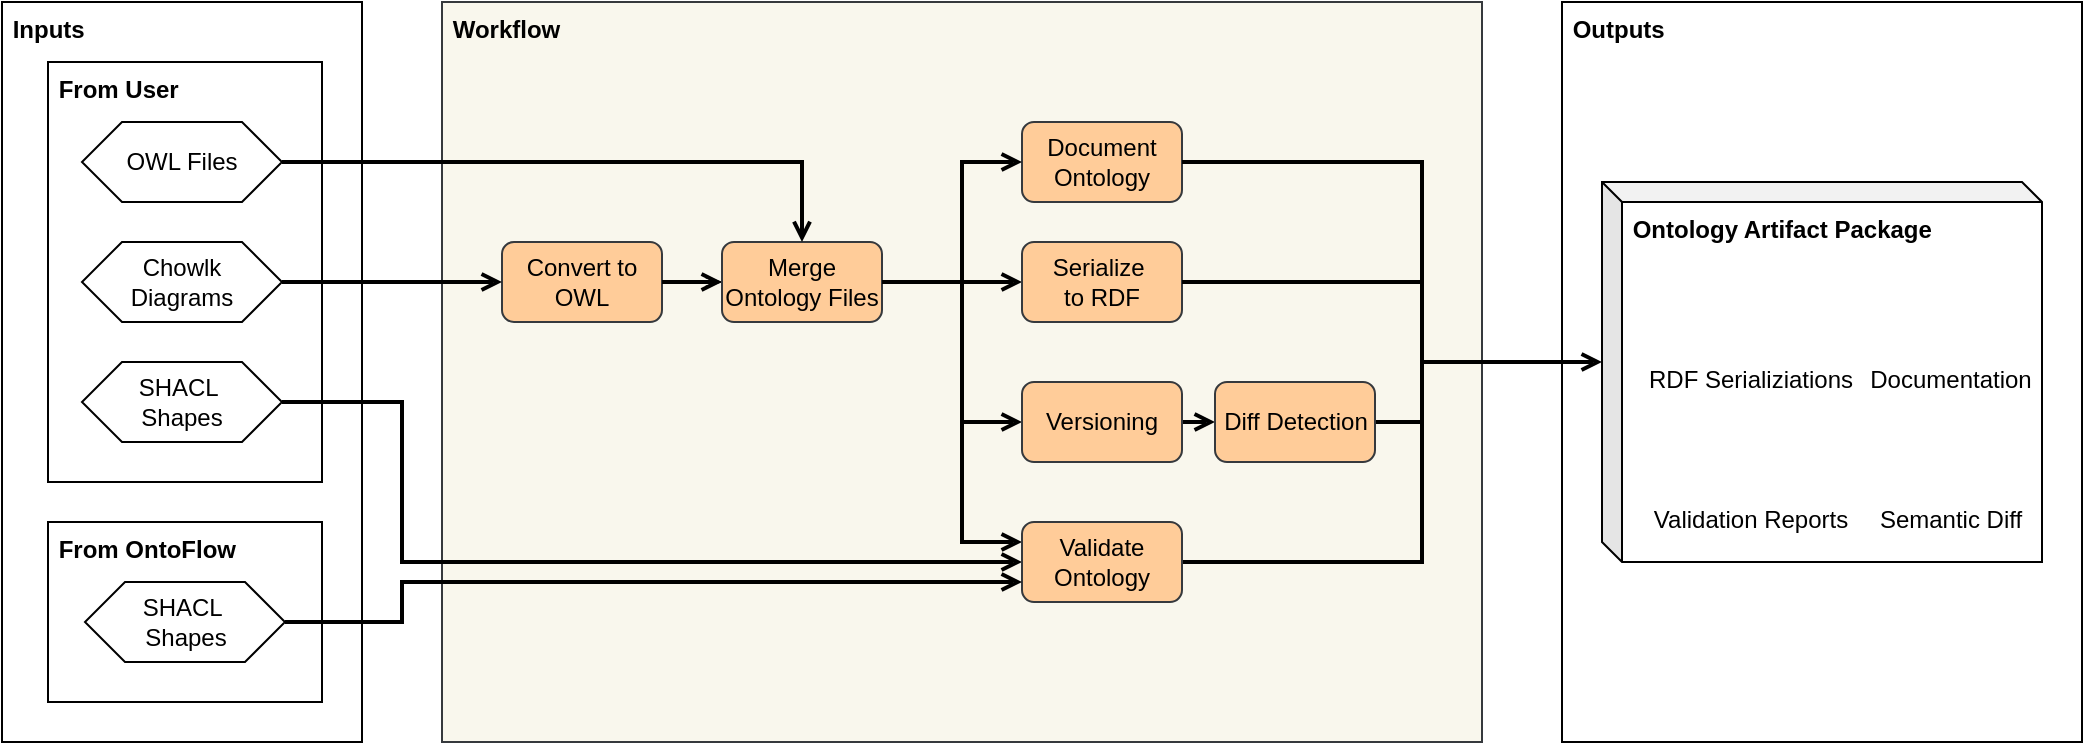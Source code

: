 <mxfile compressed="false" version="17.4.0" type="device">
  <diagram id="3tjhLltY2x7DQcHckQQb" name="Page-1">
    <mxGraphModel dx="2058" dy="488" grid="1" gridSize="10" guides="1" tooltips="1" connect="1" arrows="1" fold="1" page="1" pageScale="1" pageWidth="1169" pageHeight="827" math="0" shadow="0">
      <root>
        <mxCell id="0" />
        <mxCell id="1" parent="0" />
        <mxCell id="9A0QF4XERvp_Jt2evsWX-31" value="&amp;nbsp;Inputs" style="rounded=0;whiteSpace=wrap;html=1;strokeWidth=1;fillColor=#ffffff;align=left;horizontal=1;verticalAlign=top;fontStyle=1" parent="1" vertex="1">
          <mxGeometry x="-1130" y="70" width="180" height="370" as="geometry" />
        </mxCell>
        <mxCell id="lfObksuT2YyBjcTdg7as-6" value="&amp;nbsp;From OntoFlow" style="rounded=0;whiteSpace=wrap;html=1;align=left;fontStyle=1;verticalAlign=top;" parent="1" vertex="1">
          <mxGeometry x="-1107" y="330" width="137" height="90" as="geometry" />
        </mxCell>
        <mxCell id="lfObksuT2YyBjcTdg7as-5" value="&amp;nbsp;From User" style="rounded=0;whiteSpace=wrap;html=1;align=left;fontStyle=1;verticalAlign=top;" parent="1" vertex="1">
          <mxGeometry x="-1107" y="100" width="137" height="210" as="geometry" />
        </mxCell>
        <mxCell id="4fU-IoyfEtTxK25tFhFx-13" value="&amp;nbsp;Workflow" style="rounded=0;whiteSpace=wrap;html=1;fillColor=#f9f7ed;strokeColor=#36393d;verticalAlign=top;align=left;fontStyle=1" parent="1" vertex="1">
          <mxGeometry x="-910" y="70" width="520" height="370" as="geometry" />
        </mxCell>
        <mxCell id="4fU-IoyfEtTxK25tFhFx-2" value="Chowlk&lt;br&gt;Diagrams" style="shape=hexagon;perimeter=hexagonPerimeter2;whiteSpace=wrap;html=1;fixedSize=1;" parent="1" vertex="1">
          <mxGeometry x="-1090" y="190" width="100" height="40" as="geometry" />
        </mxCell>
        <mxCell id="4fU-IoyfEtTxK25tFhFx-3" value="SHACL&amp;nbsp;&lt;br&gt;Shapes" style="shape=hexagon;perimeter=hexagonPerimeter2;whiteSpace=wrap;html=1;fixedSize=1;" parent="1" vertex="1">
          <mxGeometry x="-1090" y="250" width="100" height="40" as="geometry" />
        </mxCell>
        <mxCell id="mazbtxLc9ZX8Wq2AleTT-8" value="" style="edgeStyle=orthogonalEdgeStyle;rounded=0;orthogonalLoop=1;jettySize=auto;html=1;endArrow=openThin;endFill=0;" edge="1" parent="1" source="4fU-IoyfEtTxK25tFhFx-4" target="4fU-IoyfEtTxK25tFhFx-9">
          <mxGeometry relative="1" as="geometry" />
        </mxCell>
        <mxCell id="4fU-IoyfEtTxK25tFhFx-4" value="Convert to OWL" style="rounded=1;whiteSpace=wrap;html=1;fillColor=#ffcc99;strokeColor=#36393d;" parent="1" vertex="1">
          <mxGeometry x="-880" y="190" width="80" height="40" as="geometry" />
        </mxCell>
        <mxCell id="4fU-IoyfEtTxK25tFhFx-5" value="Document&lt;br&gt;Ontology" style="rounded=1;whiteSpace=wrap;html=1;fillColor=#ffcc99;strokeColor=#36393d;" parent="1" vertex="1">
          <mxGeometry x="-620" y="130" width="80" height="40" as="geometry" />
        </mxCell>
        <mxCell id="4fU-IoyfEtTxK25tFhFx-32" value="" style="endArrow=open;html=1;exitX=1;exitY=0.5;exitDx=0;exitDy=0;entryX=0;entryY=0.5;entryDx=0;entryDy=0;strokeWidth=2;endFill=0;" parent="1" source="4fU-IoyfEtTxK25tFhFx-4" target="4fU-IoyfEtTxK25tFhFx-9" edge="1">
          <mxGeometry width="50" height="50" relative="1" as="geometry">
            <mxPoint x="-520.5" y="20" as="sourcePoint" />
            <mxPoint x="-520.5" y="50" as="targetPoint" />
          </mxGeometry>
        </mxCell>
        <mxCell id="9A0QF4XERvp_Jt2evsWX-11" value="" style="endArrow=open;html=1;exitX=1;exitY=0.5;exitDx=0;exitDy=0;entryX=0;entryY=0.5;entryDx=0;entryDy=0;strokeWidth=2;endFill=0;rounded=0;" parent="1" source="4fU-IoyfEtTxK25tFhFx-9" edge="1" target="4fU-IoyfEtTxK25tFhFx-10">
          <mxGeometry width="50" height="50" relative="1" as="geometry">
            <mxPoint x="-448.25" y="160" as="sourcePoint" />
            <mxPoint x="-430" y="260" as="targetPoint" />
            <Array as="points">
              <mxPoint x="-650" y="210" />
              <mxPoint x="-650" y="280" />
            </Array>
          </mxGeometry>
        </mxCell>
        <mxCell id="9A0QF4XERvp_Jt2evsWX-12" value="" style="endArrow=open;html=1;exitX=1;exitY=0.5;exitDx=0;exitDy=0;strokeWidth=2;endFill=0;entryX=0;entryY=0.25;entryDx=0;entryDy=0;rounded=0;" parent="1" source="4fU-IoyfEtTxK25tFhFx-9" target="4fU-IoyfEtTxK25tFhFx-6" edge="1">
          <mxGeometry width="50" height="50" relative="1" as="geometry">
            <mxPoint x="-438.25" y="170" as="sourcePoint" />
            <mxPoint x="-329.5" y="240" as="targetPoint" />
            <Array as="points">
              <mxPoint x="-650" y="210" />
              <mxPoint x="-650" y="340" />
            </Array>
          </mxGeometry>
        </mxCell>
        <mxCell id="4fU-IoyfEtTxK25tFhFx-9" value="Merge Ontology Files" style="rounded=1;whiteSpace=wrap;html=1;fillColor=#ffcc99;strokeColor=#36393d;" parent="1" vertex="1">
          <mxGeometry x="-770" y="190" width="80" height="40" as="geometry" />
        </mxCell>
        <mxCell id="9A0QF4XERvp_Jt2evsWX-14" value="" style="endArrow=open;html=1;strokeWidth=2;endFill=0;entryX=0;entryY=0.5;entryDx=0;entryDy=0;exitX=1;exitY=0.5;exitDx=0;exitDy=0;rounded=0;" parent="1" source="4fU-IoyfEtTxK25tFhFx-9" target="4fU-IoyfEtTxK25tFhFx-5" edge="1">
          <mxGeometry width="50" height="50" relative="1" as="geometry">
            <mxPoint x="-478.25" y="200" as="sourcePoint" />
            <mxPoint x="-626.5" y="260" as="targetPoint" />
            <Array as="points">
              <mxPoint x="-650" y="210" />
              <mxPoint x="-650" y="150" />
            </Array>
          </mxGeometry>
        </mxCell>
        <mxCell id="9A0QF4XERvp_Jt2evsWX-17" value="" style="endArrow=open;html=1;exitX=1;exitY=0.5;exitDx=0;exitDy=0;strokeWidth=2;endFill=0;entryX=0;entryY=0.5;entryDx=0;entryDy=0;rounded=0;" parent="1" source="4fU-IoyfEtTxK25tFhFx-9" target="4fU-IoyfEtTxK25tFhFx-8" edge="1">
          <mxGeometry width="50" height="50" relative="1" as="geometry">
            <mxPoint x="-478.25" y="200" as="sourcePoint" />
            <mxPoint x="-530" y="260" as="targetPoint" />
            <Array as="points">
              <mxPoint x="-650" y="210" />
            </Array>
          </mxGeometry>
        </mxCell>
        <mxCell id="9A0QF4XERvp_Jt2evsWX-21" value="" style="endArrow=open;html=1;exitX=1;exitY=0.5;exitDx=0;exitDy=0;entryX=0;entryY=0.5;entryDx=0;entryDy=0;strokeWidth=2;endFill=0;" parent="1" source="4fU-IoyfEtTxK25tFhFx-10" target="4fU-IoyfEtTxK25tFhFx-11" edge="1">
          <mxGeometry width="50" height="50" relative="1" as="geometry">
            <mxPoint x="-468.25" y="120" as="sourcePoint" />
            <mxPoint x="-468.25" y="150" as="targetPoint" />
          </mxGeometry>
        </mxCell>
        <mxCell id="9A0QF4XERvp_Jt2evsWX-25" value="" style="endArrow=none;html=1;strokeWidth=2;endFill=0;rounded=0;exitX=1;exitY=0.5;exitDx=0;exitDy=0;" parent="1" source="4fU-IoyfEtTxK25tFhFx-6" edge="1">
          <mxGeometry width="50" height="50" relative="1" as="geometry">
            <mxPoint x="-420" y="360" as="sourcePoint" />
            <mxPoint x="-420" y="280" as="targetPoint" />
            <Array as="points">
              <mxPoint x="-420" y="350" />
            </Array>
          </mxGeometry>
        </mxCell>
        <mxCell id="9A0QF4XERvp_Jt2evsWX-26" value="" style="endArrow=open;html=1;exitX=1;exitY=0.5;exitDx=0;exitDy=0;entryX=0;entryY=0.5;entryDx=0;entryDy=0;strokeWidth=2;endFill=0;rounded=0;" parent="1" source="4fU-IoyfEtTxK25tFhFx-2" target="4fU-IoyfEtTxK25tFhFx-4" edge="1">
          <mxGeometry width="50" height="50" relative="1" as="geometry">
            <mxPoint x="-488.75" y="380" as="sourcePoint" />
            <mxPoint x="-488.75" y="410" as="targetPoint" />
            <Array as="points" />
          </mxGeometry>
        </mxCell>
        <mxCell id="9A0QF4XERvp_Jt2evsWX-28" value="" style="endArrow=open;html=1;exitX=1;exitY=0.5;exitDx=0;exitDy=0;strokeWidth=2;endFill=0;rounded=0;entryX=0;entryY=0.5;entryDx=0;entryDy=0;" parent="1" source="4fU-IoyfEtTxK25tFhFx-3" target="4fU-IoyfEtTxK25tFhFx-6" edge="1">
          <mxGeometry width="50" height="50" relative="1" as="geometry">
            <mxPoint x="-380" y="290" as="sourcePoint" />
            <mxPoint x="-580" y="80" as="targetPoint" />
            <Array as="points">
              <mxPoint x="-930" y="270" />
              <mxPoint x="-930" y="350" />
            </Array>
          </mxGeometry>
        </mxCell>
        <mxCell id="9A0QF4XERvp_Jt2evsWX-30" value="" style="endArrow=open;html=1;strokeWidth=2;endFill=0;rounded=0;exitX=1;exitY=0.5;exitDx=0;exitDy=0;entryX=0.5;entryY=0;entryDx=0;entryDy=0;" parent="1" source="lfObksuT2YyBjcTdg7as-2" target="4fU-IoyfEtTxK25tFhFx-9" edge="1">
          <mxGeometry width="50" height="50" relative="1" as="geometry">
            <mxPoint x="-620.441" y="270" as="sourcePoint" />
            <mxPoint x="-730" y="260" as="targetPoint" />
            <Array as="points">
              <mxPoint x="-730" y="150" />
            </Array>
          </mxGeometry>
        </mxCell>
        <mxCell id="lfObksuT2YyBjcTdg7as-2" value="OWL Files" style="shape=hexagon;perimeter=hexagonPerimeter2;whiteSpace=wrap;html=1;fixedSize=1;" parent="1" vertex="1">
          <mxGeometry x="-1090" y="130" width="100" height="40" as="geometry" />
        </mxCell>
        <mxCell id="lfObksuT2YyBjcTdg7as-4" value="SHACL&amp;nbsp;&lt;br&gt;Shapes" style="shape=hexagon;perimeter=hexagonPerimeter2;whiteSpace=wrap;html=1;fixedSize=1;" parent="1" vertex="1">
          <mxGeometry x="-1088.5" y="360" width="100" height="40" as="geometry" />
        </mxCell>
        <mxCell id="lfObksuT2YyBjcTdg7as-8" value="" style="endArrow=none;html=1;exitX=1;exitY=0.5;exitDx=0;exitDy=0;strokeWidth=2;endFill=0;rounded=0;startArrow=none;" parent="1" source="4fU-IoyfEtTxK25tFhFx-11" edge="1">
          <mxGeometry width="50" height="50" relative="1" as="geometry">
            <mxPoint x="-560" y="180" as="sourcePoint" />
            <mxPoint x="-420" y="210" as="targetPoint" />
            <Array as="points">
              <mxPoint x="-420" y="280" />
              <mxPoint x="-420" y="210" />
            </Array>
          </mxGeometry>
        </mxCell>
        <mxCell id="lfObksuT2YyBjcTdg7as-9" value="&amp;nbsp;Outputs" style="rounded=0;whiteSpace=wrap;html=1;strokeWidth=1;fillColor=#ffffff;align=left;horizontal=1;verticalAlign=top;fontStyle=1" parent="1" vertex="1">
          <mxGeometry x="-350" y="70" width="260" height="370" as="geometry" />
        </mxCell>
        <mxCell id="4fU-IoyfEtTxK25tFhFx-15" value="&amp;nbsp;Ontology Artifact Package" style="shape=cube;whiteSpace=wrap;html=1;boundedLbl=1;backgroundOutline=1;darkOpacity=0.05;darkOpacity2=0.1;size=10;verticalAlign=top;align=left;fontStyle=1" parent="1" vertex="1">
          <mxGeometry x="-330" y="160" width="220" height="190" as="geometry" />
        </mxCell>
        <mxCell id="9A0QF4XERvp_Jt2evsWX-5" value="" style="group" parent="1" vertex="1" connectable="0">
          <mxGeometry x="-276" y="200" width="145" height="115" as="geometry" />
        </mxCell>
        <mxCell id="4fU-IoyfEtTxK25tFhFx-19" value="RDF Serializiations" style="shape=image;html=1;verticalAlign=top;verticalLabelPosition=bottom;labelBackgroundColor=#ffffff;imageAspect=0;aspect=fixed;image=https://cdn2.iconfinder.com/data/icons/picol-vector/32/rdf_document-128.png" parent="9A0QF4XERvp_Jt2evsWX-5" vertex="1">
          <mxGeometry y="5" width="40" height="40" as="geometry" />
        </mxCell>
        <mxCell id="4fU-IoyfEtTxK25tFhFx-18" value="Documentation" style="shape=image;html=1;verticalAlign=top;verticalLabelPosition=bottom;labelBackgroundColor=#ffffff;imageAspect=0;aspect=fixed;image=https://cdn4.iconfinder.com/data/icons/documents-42/512/document_file_paper_page-31-128.png;spacingBottom=0;align=center;spacingLeft=0;spacing=-3;" parent="9A0QF4XERvp_Jt2evsWX-5" vertex="1">
          <mxGeometry x="95" width="50" height="50" as="geometry" />
        </mxCell>
        <mxCell id="9A0QF4XERvp_Jt2evsWX-3" value="Validation Reports&lt;br&gt;" style="shape=image;html=1;verticalAlign=top;verticalLabelPosition=bottom;labelBackgroundColor=#ffffff;imageAspect=0;aspect=fixed;image=https://cdn2.iconfinder.com/data/icons/picol-vector/32/rdf_document-128.png" parent="9A0QF4XERvp_Jt2evsWX-5" vertex="1">
          <mxGeometry y="75" width="40" height="40" as="geometry" />
        </mxCell>
        <mxCell id="9A0QF4XERvp_Jt2evsWX-4" value="Semantic Diff" style="shape=image;html=1;verticalAlign=top;verticalLabelPosition=bottom;labelBackgroundColor=#ffffff;imageAspect=0;aspect=fixed;image=https://cdn2.iconfinder.com/data/icons/picol-vector/32/rdf_document-128.png" parent="9A0QF4XERvp_Jt2evsWX-5" vertex="1">
          <mxGeometry x="100" y="75" width="40" height="40" as="geometry" />
        </mxCell>
        <mxCell id="9A0QF4XERvp_Jt2evsWX-22" value="" style="endArrow=open;html=1;strokeWidth=2;endFill=0;exitX=1;exitY=0.5;exitDx=0;exitDy=0;rounded=0;entryX=0;entryY=0;entryDx=0;entryDy=90;entryPerimeter=0;" parent="1" source="4fU-IoyfEtTxK25tFhFx-5" target="4fU-IoyfEtTxK25tFhFx-15" edge="1">
          <mxGeometry width="50" height="50" relative="1" as="geometry">
            <mxPoint x="-532.75" y="605" as="sourcePoint" />
            <mxPoint x="-310" y="210" as="targetPoint" />
            <Array as="points">
              <mxPoint x="-420" y="150" />
              <mxPoint x="-420" y="250" />
            </Array>
          </mxGeometry>
        </mxCell>
        <mxCell id="4fU-IoyfEtTxK25tFhFx-8" value="Serialize&amp;nbsp;&lt;br&gt;to RDF" style="rounded=1;whiteSpace=wrap;html=1;fillColor=#ffcc99;strokeColor=#36393d;" parent="1" vertex="1">
          <mxGeometry x="-620" y="190" width="80" height="40" as="geometry" />
        </mxCell>
        <mxCell id="4fU-IoyfEtTxK25tFhFx-10" value="Versioning" style="rounded=1;whiteSpace=wrap;html=1;strokeColor=#36393d;fillColor=#ffcc99;" parent="1" vertex="1">
          <mxGeometry x="-620" y="260" width="80" height="40" as="geometry" />
        </mxCell>
        <mxCell id="4fU-IoyfEtTxK25tFhFx-6" value="Validate&lt;br&gt;Ontology" style="rounded=1;whiteSpace=wrap;html=1;fillColor=#ffcc99;strokeColor=#36393d;" parent="1" vertex="1">
          <mxGeometry x="-620" y="330" width="80" height="40" as="geometry" />
        </mxCell>
        <mxCell id="mazbtxLc9ZX8Wq2AleTT-7" value="" style="endArrow=open;html=1;exitX=1;exitY=0.5;exitDx=0;exitDy=0;strokeWidth=2;endFill=0;rounded=0;entryX=0;entryY=0.75;entryDx=0;entryDy=0;" edge="1" parent="1" source="lfObksuT2YyBjcTdg7as-4" target="4fU-IoyfEtTxK25tFhFx-6">
          <mxGeometry width="50" height="50" relative="1" as="geometry">
            <mxPoint x="-980" y="280" as="sourcePoint" />
            <mxPoint x="-610" y="380" as="targetPoint" />
            <Array as="points">
              <mxPoint x="-930" y="380" />
              <mxPoint x="-930" y="360" />
            </Array>
          </mxGeometry>
        </mxCell>
        <mxCell id="4fU-IoyfEtTxK25tFhFx-11" value="Diff Detection" style="rounded=1;whiteSpace=wrap;html=1;fillColor=#ffcc99;strokeColor=#36393d;" parent="1" vertex="1">
          <mxGeometry x="-523.5" y="260" width="80" height="40" as="geometry" />
        </mxCell>
        <mxCell id="mazbtxLc9ZX8Wq2AleTT-9" value="" style="endArrow=none;html=1;exitX=1;exitY=0.5;exitDx=0;exitDy=0;strokeWidth=2;endFill=0;rounded=0;startArrow=none;" edge="1" parent="1" source="4fU-IoyfEtTxK25tFhFx-8">
          <mxGeometry width="50" height="50" relative="1" as="geometry">
            <mxPoint x="-540" y="210" as="sourcePoint" />
            <mxPoint x="-420" y="280" as="targetPoint" />
            <Array as="points">
              <mxPoint x="-420" y="210" />
            </Array>
          </mxGeometry>
        </mxCell>
      </root>
    </mxGraphModel>
  </diagram>
</mxfile>
